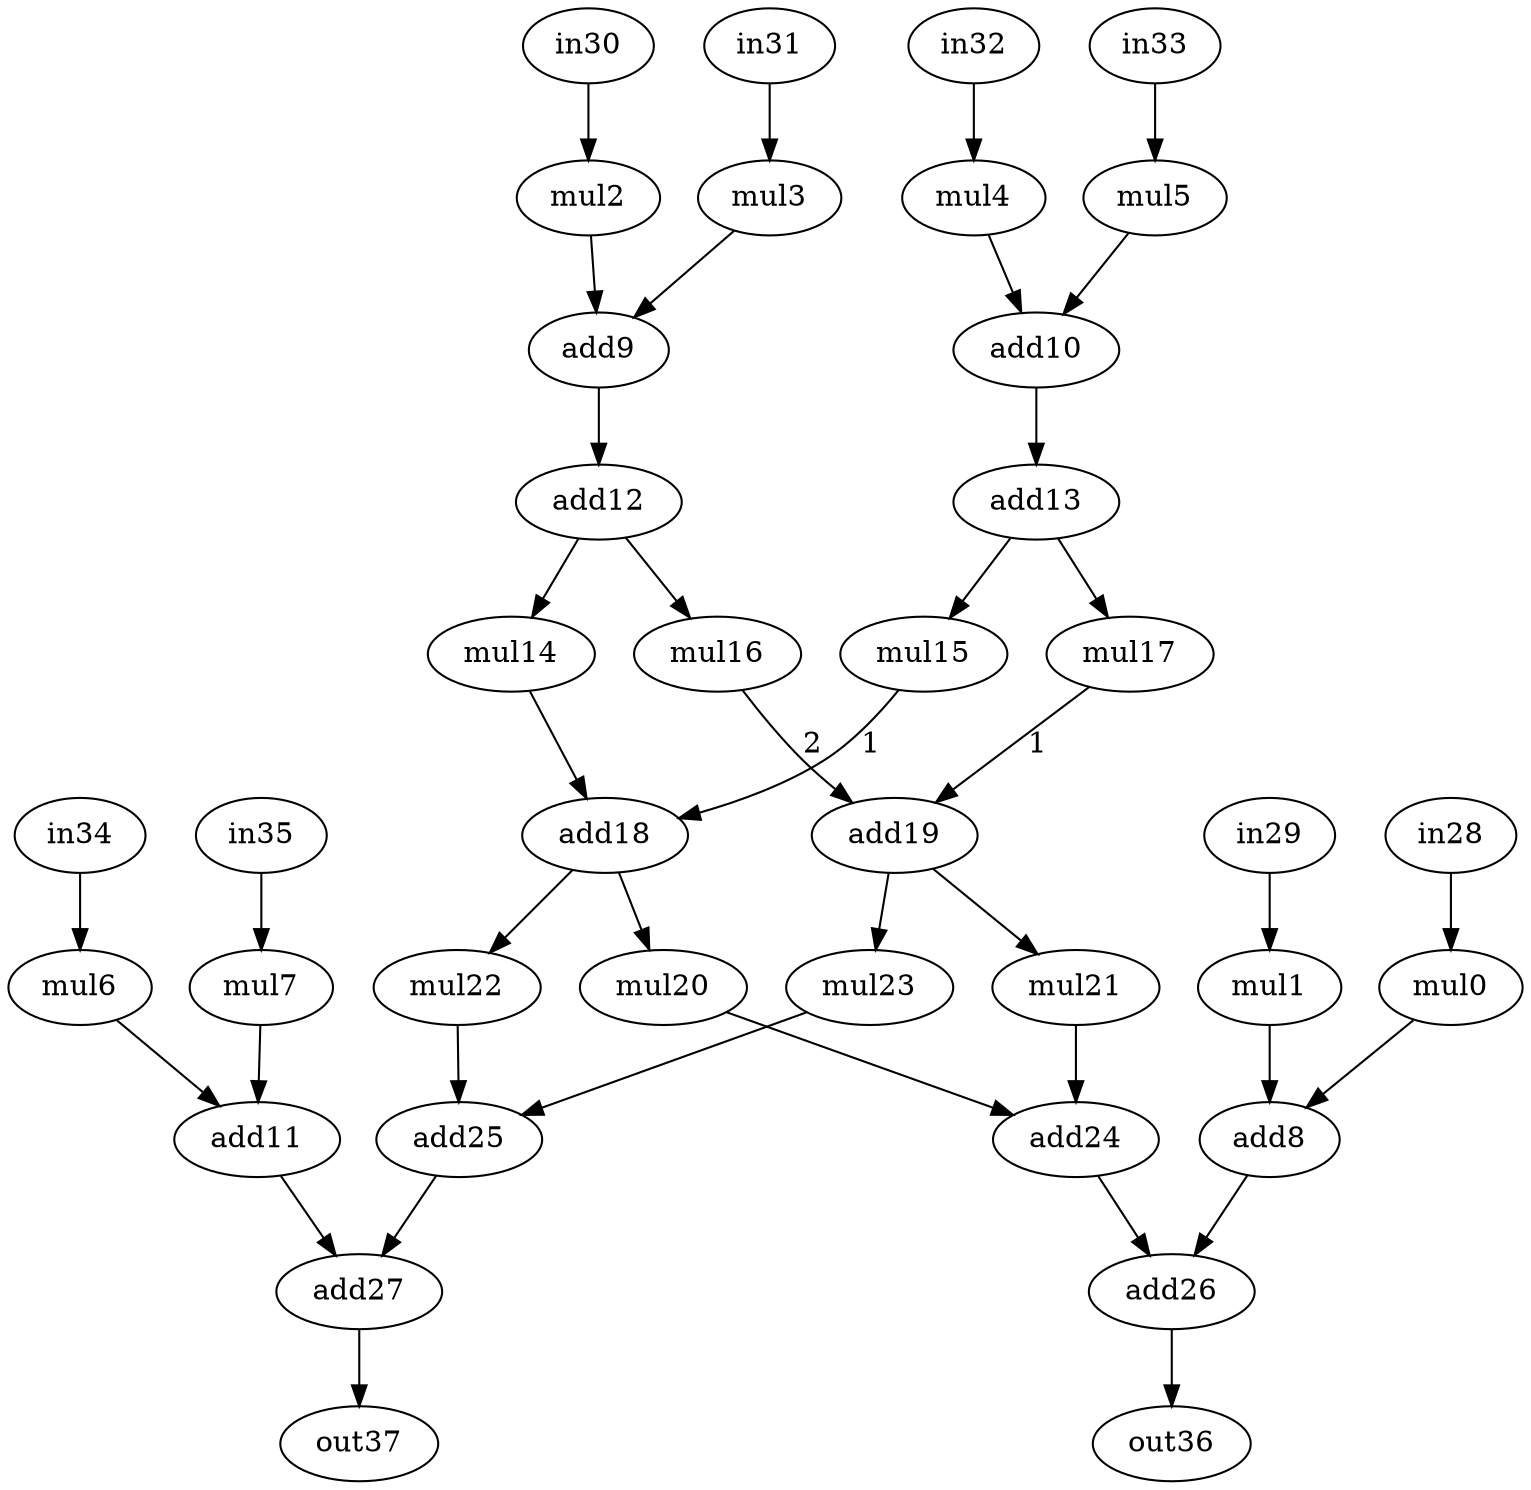 strict digraph "arf" {
0 [alap=6, asap=1, label=mul0, op=muli, value=2];
1 [alap=6, asap=1, label=mul1, op=muli, value=2];
2 [alap=1, asap=1, label=mul2, op=muli, value=2];
3 [alap=1, asap=1, label=mul3, op=muli, value=2];
4 [alap=1, asap=1, label=mul4, op=muli, value=2];
5 [alap=1, asap=1, label=mul5, op=muli, value=2];
6 [alap=6, asap=1, label=mul6, op=muli, value=2];
7 [alap=6, asap=1, label=mul7, op=muli, value=2];
8 [alap=7, asap=2, label=add8, op=add];
9 [alap=2, asap=2, label=add9, op=add];
10 [alap=2, asap=2, label=add10, op=add];
11 [alap=7, asap=2, label=add11, op=add];
12 [alap=3, asap=3, label=add12, op=addi, value=2];
13 [alap=3, asap=3, label=add13, op=addi, value=2];
14 [alap=4, asap=4, label=mul14, op=muli, value=2];
15 [alap=4, asap=4, label=mul15, op=muli, value=2];
16 [alap=4, asap=4, label=mul16, op=muli, value=2];
17 [alap=4, asap=4, label=mul17, op=muli, value=2];
18 [alap=5, asap=5, label=add18, op=add];
19 [alap=5, asap=5, label=add19, op=add];
20 [alap=6, asap=6, label=mul20, op=muli, value=2];
21 [alap=6, asap=6, label=mul21, op=muli, value=2];
22 [alap=6, asap=6, label=mul22, op=muli, value=2];
23 [alap=6, asap=6, label=mul23, op=muli, value=2];
24 [alap=7, asap=7, label=add24, op=add];
25 [alap=7, asap=7, label=add25, op=add];
26 [alap=8, asap=8, label=add26, op=add];
27 [alap=8, asap=8, label=add27, op=add];
28 [alap=5, asap=0, label=in28, op=in];
29 [alap=5, asap=0, label=in29, op=in];
30 [alap=0, asap=0, label=in30, op=in];
31 [alap=0, asap=0, label=in31, op=in];
32 [alap=0, asap=0, label=in32, op=in];
33 [alap=0, asap=0, label=in33, op=in];
34 [alap=5, asap=0, label=in34, op=in];
35 [alap=5, asap=0, label=in35, op=in];
36 [alap=9, asap=9, label=out36, op=out];
37 [alap=9, asap=9, label=out37, op=out];
0 -> 8  [port=0, w=0];
1 -> 8  [port=1, w=0];
2 -> 9  [port=0, w=0];
3 -> 9  [port=1, w=0];
4 -> 10  [port=0, w=0];
5 -> 10  [port=1, w=0];
6 -> 11  [port=0, w=0];
7 -> 11  [port=1, w=0];
8 -> 26  [port=0, w=0];
9 -> 12  [port=0, w=0];
10 -> 13  [port=0, w=0];
11 -> 27  [port=0, w=0];
12 -> 14  [port=0, w=0];
12 -> 16  [port=0, w=0];
13 -> 15  [port=0, w=0];
13 -> 17  [port=0, w=0];
14 -> 18  [port=0, w=0];
15 -> 18  [label=1, port=1, w=1];
16 -> 19  [label=2, port=0, w=2];
17 -> 19  [label=1, port=1, w=1];
18 -> 20  [port=0, w=0];
18 -> 22  [port=0, w=0];
19 -> 21  [port=0, w=0];
19 -> 23  [port=0, w=0];
20 -> 24  [port=0, w=0];
21 -> 24  [port=1, w=0];
22 -> 25  [port=0, w=0];
23 -> 25  [port=1, w=0];
24 -> 26  [port=1, w=0];
25 -> 27  [port=1, w=0];
26 -> 36  [port=0, w=0];
27 -> 37  [port=0, w=0];
28 -> 0  [port=0, w=0];
29 -> 1  [port=0, w=0];
30 -> 2  [port=0, w=0];
31 -> 3  [port=0, w=0];
32 -> 4  [port=0, w=0];
33 -> 5  [port=0, w=0];
34 -> 6  [port=0, w=0];
35 -> 7  [port=0, w=0];
}

